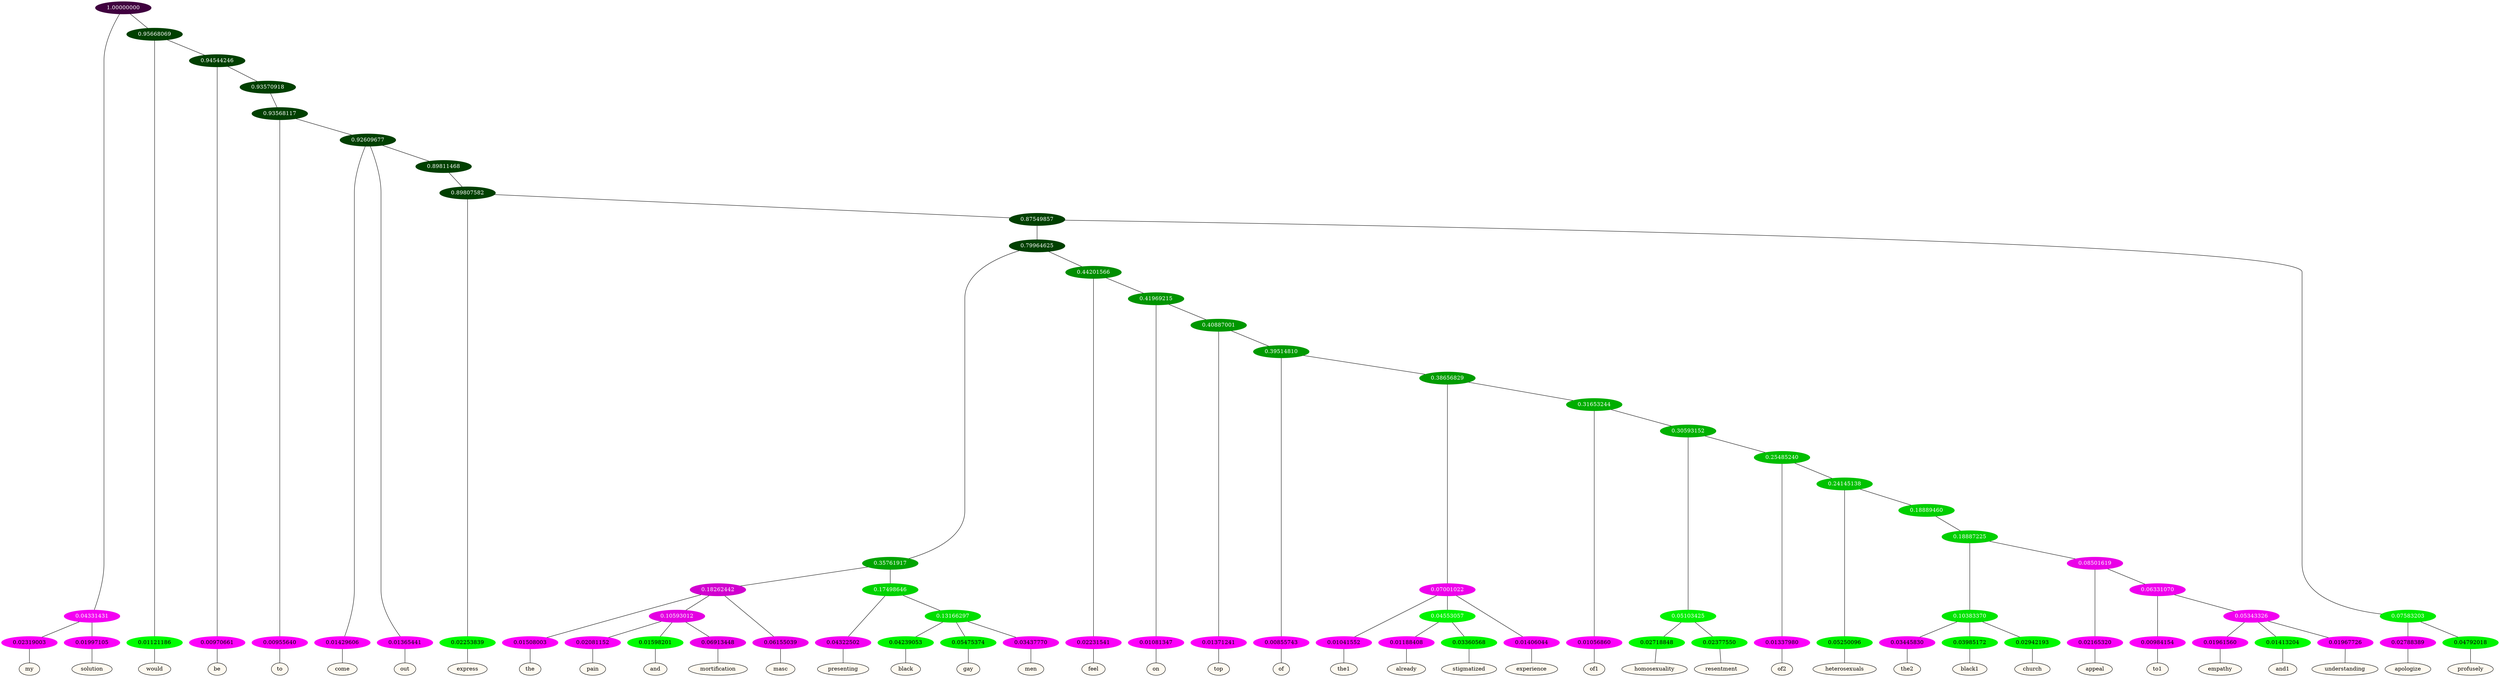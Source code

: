 graph {
	node [format=png height=0.15 nodesep=0.001 ordering=out overlap=prism overlap_scaling=0.01 ranksep=0.001 ratio=0.2 style=filled width=0.15]
	{
		rank=same
		a_w_3 [label=my color=black fillcolor=floralwhite style="filled,solid"]
		a_w_4 [label=solution color=black fillcolor=floralwhite style="filled,solid"]
		a_w_5 [label=would color=black fillcolor=floralwhite style="filled,solid"]
		a_w_7 [label=be color=black fillcolor=floralwhite style="filled,solid"]
		a_w_10 [label=to color=black fillcolor=floralwhite style="filled,solid"]
		a_w_12 [label=come color=black fillcolor=floralwhite style="filled,solid"]
		a_w_13 [label=out color=black fillcolor=floralwhite style="filled,solid"]
		a_w_16 [label=express color=black fillcolor=floralwhite style="filled,solid"]
		a_w_28 [label=the color=black fillcolor=floralwhite style="filled,solid"]
		a_w_35 [label=pain color=black fillcolor=floralwhite style="filled,solid"]
		a_w_36 [label=and color=black fillcolor=floralwhite style="filled,solid"]
		a_w_37 [label=mortification color=black fillcolor=floralwhite style="filled,solid"]
		a_w_30 [label=masc color=black fillcolor=floralwhite style="filled,solid"]
		a_w_31 [label=presenting color=black fillcolor=floralwhite style="filled,solid"]
		a_w_38 [label=black color=black fillcolor=floralwhite style="filled,solid"]
		a_w_39 [label=gay color=black fillcolor=floralwhite style="filled,solid"]
		a_w_40 [label=men color=black fillcolor=floralwhite style="filled,solid"]
		a_w_26 [label=feel color=black fillcolor=floralwhite style="filled,solid"]
		a_w_33 [label=on color=black fillcolor=floralwhite style="filled,solid"]
		a_w_41 [label=top color=black fillcolor=floralwhite style="filled,solid"]
		a_w_43 [label=of color=black fillcolor=floralwhite style="filled,solid"]
		a_w_47 [label=the1 color=black fillcolor=floralwhite style="filled,solid"]
		a_w_52 [label=already color=black fillcolor=floralwhite style="filled,solid"]
		a_w_53 [label=stigmatized color=black fillcolor=floralwhite style="filled,solid"]
		a_w_49 [label=experience color=black fillcolor=floralwhite style="filled,solid"]
		a_w_50 [label=of1 color=black fillcolor=floralwhite style="filled,solid"]
		a_w_56 [label=homosexuality color=black fillcolor=floralwhite style="filled,solid"]
		a_w_57 [label=resentment color=black fillcolor=floralwhite style="filled,solid"]
		a_w_58 [label=of2 color=black fillcolor=floralwhite style="filled,solid"]
		a_w_60 [label=heterosexuals color=black fillcolor=floralwhite style="filled,solid"]
		a_w_65 [label=the2 color=black fillcolor=floralwhite style="filled,solid"]
		a_w_66 [label=black1 color=black fillcolor=floralwhite style="filled,solid"]
		a_w_67 [label=church color=black fillcolor=floralwhite style="filled,solid"]
		a_w_68 [label=appeal color=black fillcolor=floralwhite style="filled,solid"]
		a_w_70 [label=to1 color=black fillcolor=floralwhite style="filled,solid"]
		a_w_72 [label=empathy color=black fillcolor=floralwhite style="filled,solid"]
		a_w_73 [label=and1 color=black fillcolor=floralwhite style="filled,solid"]
		a_w_74 [label=understanding color=black fillcolor=floralwhite style="filled,solid"]
		a_w_22 [label=apologize color=black fillcolor=floralwhite style="filled,solid"]
		a_w_23 [label=profusely color=black fillcolor=floralwhite style="filled,solid"]
	}
	a_n_3 -- a_w_3
	a_n_4 -- a_w_4
	a_n_5 -- a_w_5
	a_n_7 -- a_w_7
	a_n_10 -- a_w_10
	a_n_12 -- a_w_12
	a_n_13 -- a_w_13
	a_n_16 -- a_w_16
	a_n_28 -- a_w_28
	a_n_35 -- a_w_35
	a_n_36 -- a_w_36
	a_n_37 -- a_w_37
	a_n_30 -- a_w_30
	a_n_31 -- a_w_31
	a_n_38 -- a_w_38
	a_n_39 -- a_w_39
	a_n_40 -- a_w_40
	a_n_26 -- a_w_26
	a_n_33 -- a_w_33
	a_n_41 -- a_w_41
	a_n_43 -- a_w_43
	a_n_47 -- a_w_47
	a_n_52 -- a_w_52
	a_n_53 -- a_w_53
	a_n_49 -- a_w_49
	a_n_50 -- a_w_50
	a_n_56 -- a_w_56
	a_n_57 -- a_w_57
	a_n_58 -- a_w_58
	a_n_60 -- a_w_60
	a_n_65 -- a_w_65
	a_n_66 -- a_w_66
	a_n_67 -- a_w_67
	a_n_68 -- a_w_68
	a_n_70 -- a_w_70
	a_n_72 -- a_w_72
	a_n_73 -- a_w_73
	a_n_74 -- a_w_74
	a_n_22 -- a_w_22
	a_n_23 -- a_w_23
	{
		rank=same
		a_n_3 [label=0.02319003 color="0.835 1.000 0.977" fontcolor=black]
		a_n_4 [label=0.01997105 color="0.835 1.000 0.980" fontcolor=black]
		a_n_5 [label=0.01121186 color="0.334 1.000 0.989" fontcolor=black]
		a_n_7 [label=0.00970661 color="0.835 1.000 0.990" fontcolor=black]
		a_n_10 [label=0.00955640 color="0.835 1.000 0.990" fontcolor=black]
		a_n_12 [label=0.01429606 color="0.835 1.000 0.986" fontcolor=black]
		a_n_13 [label=0.01365441 color="0.835 1.000 0.986" fontcolor=black]
		a_n_16 [label=0.02253839 color="0.334 1.000 0.977" fontcolor=black]
		a_n_28 [label=0.01508003 color="0.835 1.000 0.985" fontcolor=black]
		a_n_35 [label=0.02081152 color="0.835 1.000 0.979" fontcolor=black]
		a_n_36 [label=0.01598201 color="0.334 1.000 0.984" fontcolor=black]
		a_n_37 [label=0.06913448 color="0.835 1.000 0.931" fontcolor=black]
		a_n_30 [label=0.06155039 color="0.835 1.000 0.938" fontcolor=black]
		a_n_31 [label=0.04322502 color="0.835 1.000 0.957" fontcolor=black]
		a_n_38 [label=0.04239053 color="0.334 1.000 0.958" fontcolor=black]
		a_n_39 [label=0.05475374 color="0.334 1.000 0.945" fontcolor=black]
		a_n_40 [label=0.03437770 color="0.835 1.000 0.966" fontcolor=black]
		a_n_26 [label=0.02231541 color="0.835 1.000 0.978" fontcolor=black]
		a_n_33 [label=0.01081347 color="0.835 1.000 0.989" fontcolor=black]
		a_n_41 [label=0.01371241 color="0.835 1.000 0.986" fontcolor=black]
		a_n_43 [label=0.00855743 color="0.835 1.000 0.991" fontcolor=black]
		a_n_47 [label=0.01041552 color="0.835 1.000 0.990" fontcolor=black]
		a_n_52 [label=0.01188408 color="0.835 1.000 0.988" fontcolor=black]
		a_n_53 [label=0.03360568 color="0.334 1.000 0.966" fontcolor=black]
		a_n_49 [label=0.01406044 color="0.835 1.000 0.986" fontcolor=black]
		a_n_50 [label=0.01056860 color="0.835 1.000 0.989" fontcolor=black]
		a_n_56 [label=0.02718848 color="0.334 1.000 0.973" fontcolor=black]
		a_n_57 [label=0.02377550 color="0.334 1.000 0.976" fontcolor=black]
		a_n_58 [label=0.01337980 color="0.835 1.000 0.987" fontcolor=black]
		a_n_60 [label=0.05250096 color="0.334 1.000 0.947" fontcolor=black]
		a_n_65 [label=0.03445830 color="0.835 1.000 0.966" fontcolor=black]
		a_n_66 [label=0.03985172 color="0.334 1.000 0.960" fontcolor=black]
		a_n_67 [label=0.02942193 color="0.334 1.000 0.971" fontcolor=black]
		a_n_68 [label=0.02165320 color="0.835 1.000 0.978" fontcolor=black]
		a_n_70 [label=0.00984154 color="0.835 1.000 0.990" fontcolor=black]
		a_n_72 [label=0.01961560 color="0.835 1.000 0.980" fontcolor=black]
		a_n_73 [label=0.01413204 color="0.334 1.000 0.986" fontcolor=black]
		a_n_74 [label=0.01967726 color="0.835 1.000 0.980" fontcolor=black]
		a_n_22 [label=0.02788389 color="0.835 1.000 0.972" fontcolor=black]
		a_n_23 [label=0.04792018 color="0.334 1.000 0.952" fontcolor=black]
	}
	a_n_0 [label=1.00000000 color="0.835 1.000 0.250" fontcolor=grey99]
	a_n_1 [label=0.04331431 color="0.835 1.000 0.957" fontcolor=grey99]
	a_n_0 -- a_n_1
	a_n_2 [label=0.95668069 color="0.334 1.000 0.250" fontcolor=grey99]
	a_n_0 -- a_n_2
	a_n_1 -- a_n_3
	a_n_1 -- a_n_4
	a_n_2 -- a_n_5
	a_n_6 [label=0.94544246 color="0.334 1.000 0.250" fontcolor=grey99]
	a_n_2 -- a_n_6
	a_n_6 -- a_n_7
	a_n_8 [label=0.93570918 color="0.334 1.000 0.250" fontcolor=grey99]
	a_n_6 -- a_n_8
	a_n_9 [label=0.93568117 color="0.334 1.000 0.250" fontcolor=grey99]
	a_n_8 -- a_n_9
	a_n_9 -- a_n_10
	a_n_11 [label=0.92609677 color="0.334 1.000 0.250" fontcolor=grey99]
	a_n_9 -- a_n_11
	a_n_11 -- a_n_12
	a_n_11 -- a_n_13
	a_n_14 [label=0.89811468 color="0.334 1.000 0.250" fontcolor=grey99]
	a_n_11 -- a_n_14
	a_n_15 [label=0.89807582 color="0.334 1.000 0.250" fontcolor=grey99]
	a_n_14 -- a_n_15
	a_n_15 -- a_n_16
	a_n_17 [label=0.87549857 color="0.334 1.000 0.250" fontcolor=grey99]
	a_n_15 -- a_n_17
	a_n_18 [label=0.79964625 color="0.334 1.000 0.250" fontcolor=grey99]
	a_n_17 -- a_n_18
	a_n_19 [label=0.07583203 color="0.334 1.000 0.924" fontcolor=grey99]
	a_n_17 -- a_n_19
	a_n_20 [label=0.35761917 color="0.334 1.000 0.642" fontcolor=grey99]
	a_n_18 -- a_n_20
	a_n_21 [label=0.44201566 color="0.334 1.000 0.558" fontcolor=grey99]
	a_n_18 -- a_n_21
	a_n_19 -- a_n_22
	a_n_19 -- a_n_23
	a_n_24 [label=0.18262442 color="0.835 1.000 0.817" fontcolor=grey99]
	a_n_20 -- a_n_24
	a_n_25 [label=0.17498646 color="0.334 1.000 0.825" fontcolor=grey99]
	a_n_20 -- a_n_25
	a_n_21 -- a_n_26
	a_n_27 [label=0.41969215 color="0.334 1.000 0.580" fontcolor=grey99]
	a_n_21 -- a_n_27
	a_n_24 -- a_n_28
	a_n_29 [label=0.10593012 color="0.835 1.000 0.894" fontcolor=grey99]
	a_n_24 -- a_n_29
	a_n_24 -- a_n_30
	a_n_25 -- a_n_31
	a_n_32 [label=0.13166297 color="0.334 1.000 0.868" fontcolor=grey99]
	a_n_25 -- a_n_32
	a_n_27 -- a_n_33
	a_n_34 [label=0.40887001 color="0.334 1.000 0.591" fontcolor=grey99]
	a_n_27 -- a_n_34
	a_n_29 -- a_n_35
	a_n_29 -- a_n_36
	a_n_29 -- a_n_37
	a_n_32 -- a_n_38
	a_n_32 -- a_n_39
	a_n_32 -- a_n_40
	a_n_34 -- a_n_41
	a_n_42 [label=0.39514810 color="0.334 1.000 0.605" fontcolor=grey99]
	a_n_34 -- a_n_42
	a_n_42 -- a_n_43
	a_n_44 [label=0.38656829 color="0.334 1.000 0.613" fontcolor=grey99]
	a_n_42 -- a_n_44
	a_n_45 [label=0.07001022 color="0.835 1.000 0.930" fontcolor=grey99]
	a_n_44 -- a_n_45
	a_n_46 [label=0.31653244 color="0.334 1.000 0.683" fontcolor=grey99]
	a_n_44 -- a_n_46
	a_n_45 -- a_n_47
	a_n_48 [label=0.04553057 color="0.334 1.000 0.954" fontcolor=grey99]
	a_n_45 -- a_n_48
	a_n_45 -- a_n_49
	a_n_46 -- a_n_50
	a_n_51 [label=0.30593152 color="0.334 1.000 0.694" fontcolor=grey99]
	a_n_46 -- a_n_51
	a_n_48 -- a_n_52
	a_n_48 -- a_n_53
	a_n_54 [label=0.05103425 color="0.334 1.000 0.949" fontcolor=grey99]
	a_n_51 -- a_n_54
	a_n_55 [label=0.25485240 color="0.334 1.000 0.745" fontcolor=grey99]
	a_n_51 -- a_n_55
	a_n_54 -- a_n_56
	a_n_54 -- a_n_57
	a_n_55 -- a_n_58
	a_n_59 [label=0.24145138 color="0.334 1.000 0.759" fontcolor=grey99]
	a_n_55 -- a_n_59
	a_n_59 -- a_n_60
	a_n_61 [label=0.18889460 color="0.334 1.000 0.811" fontcolor=grey99]
	a_n_59 -- a_n_61
	a_n_62 [label=0.18887225 color="0.334 1.000 0.811" fontcolor=grey99]
	a_n_61 -- a_n_62
	a_n_63 [label=0.10383370 color="0.334 1.000 0.896" fontcolor=grey99]
	a_n_62 -- a_n_63
	a_n_64 [label=0.08501619 color="0.835 1.000 0.915" fontcolor=grey99]
	a_n_62 -- a_n_64
	a_n_63 -- a_n_65
	a_n_63 -- a_n_66
	a_n_63 -- a_n_67
	a_n_64 -- a_n_68
	a_n_69 [label=0.06331070 color="0.835 1.000 0.937" fontcolor=grey99]
	a_n_64 -- a_n_69
	a_n_69 -- a_n_70
	a_n_71 [label=0.05343326 color="0.835 1.000 0.947" fontcolor=grey99]
	a_n_69 -- a_n_71
	a_n_71 -- a_n_72
	a_n_71 -- a_n_73
	a_n_71 -- a_n_74
}
